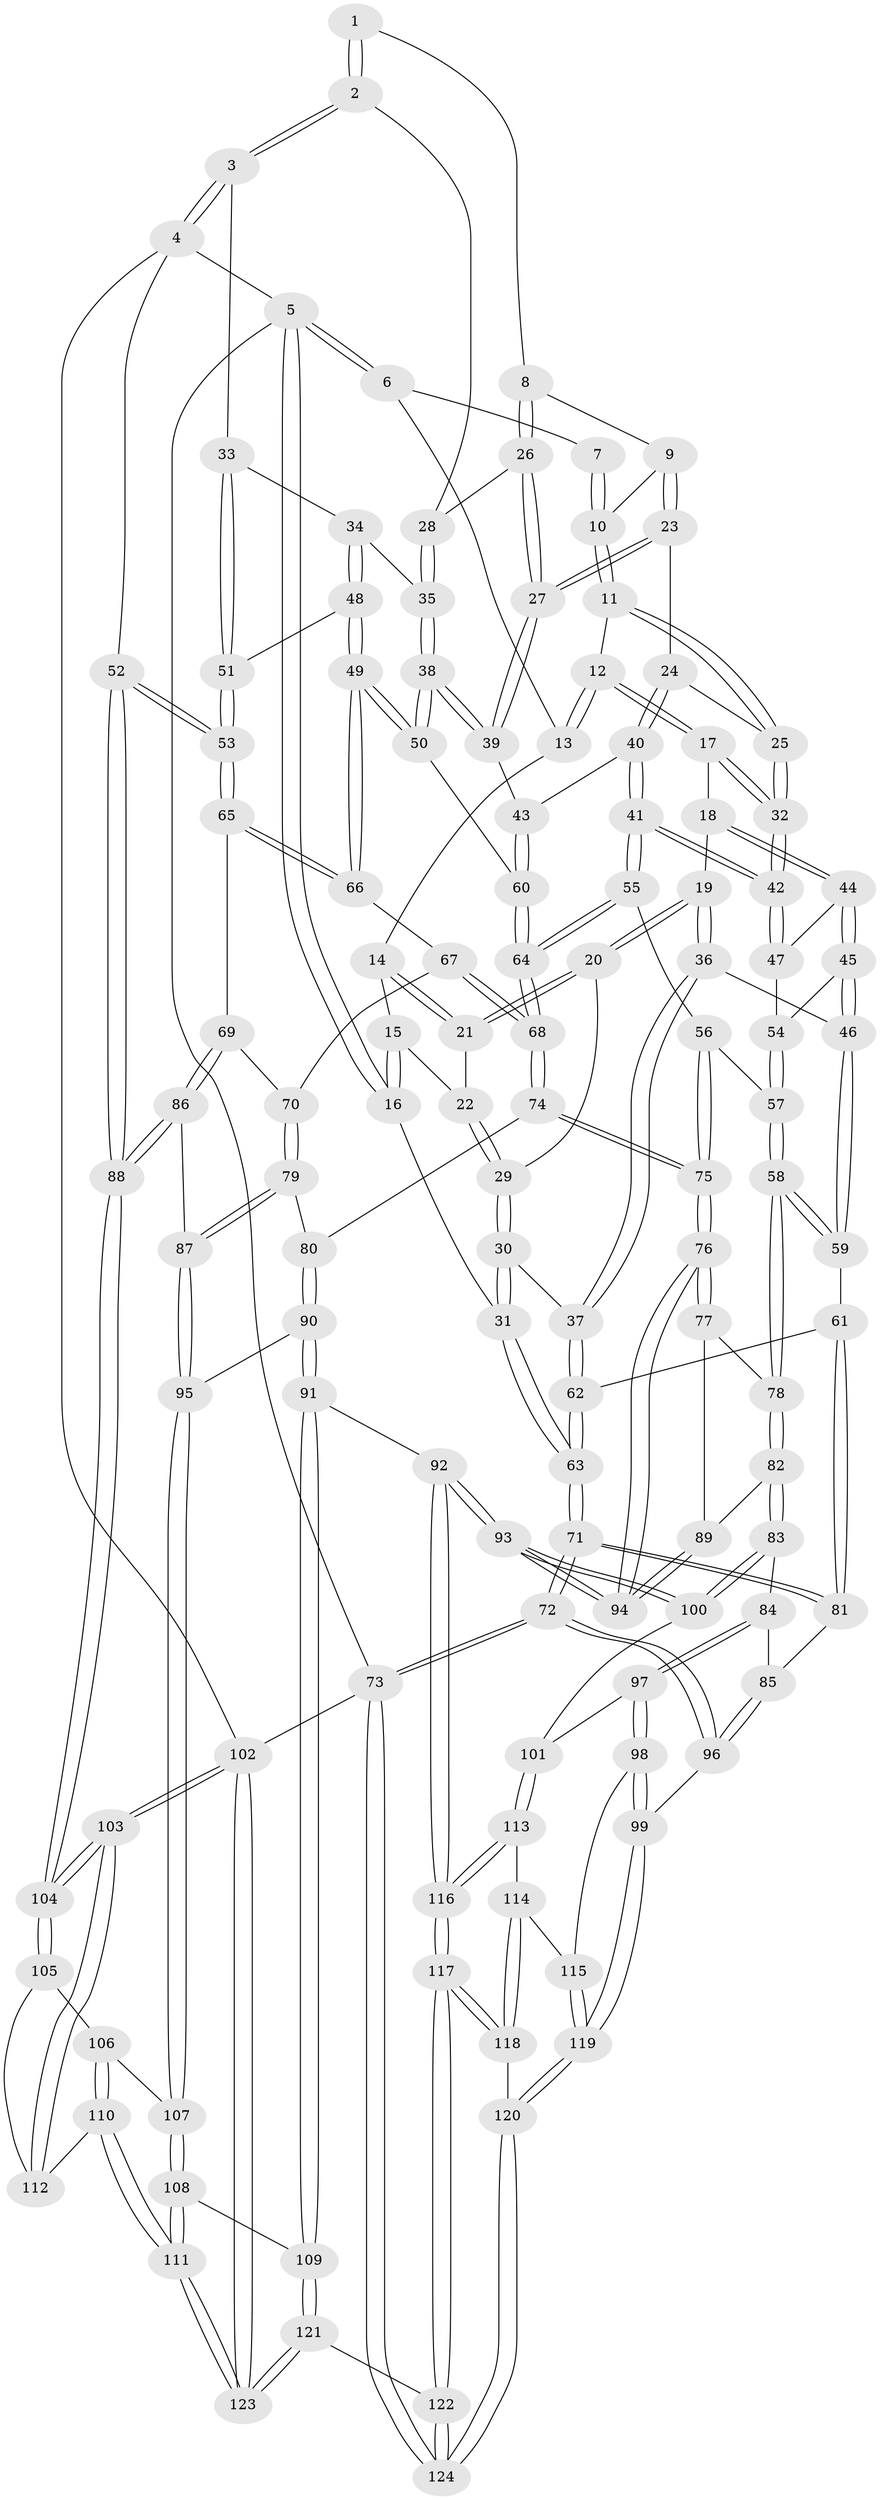 // coarse degree distribution, {3: 0.0945945945945946, 7: 0.08108108108108109, 5: 0.3108108108108108, 4: 0.35135135135135137, 6: 0.14864864864864866, 2: 0.013513513513513514}
// Generated by graph-tools (version 1.1) at 2025/21/03/04/25 18:21:35]
// undirected, 124 vertices, 307 edges
graph export_dot {
graph [start="1"]
  node [color=gray90,style=filled];
  1 [pos="+0.7410341402130322+0"];
  2 [pos="+1+0"];
  3 [pos="+1+0"];
  4 [pos="+1+0"];
  5 [pos="+0+0"];
  6 [pos="+0.2086084105683774+0"];
  7 [pos="+0.40754862799892505+0"];
  8 [pos="+0.6106485180830035+0.08576652101303671"];
  9 [pos="+0.48187322100286895+0.044168742180496844"];
  10 [pos="+0.4646200373639464+0.02446729855629977"];
  11 [pos="+0.3598711979166301+0.14142657476791512"];
  12 [pos="+0.3237387908335282+0.12737050068417388"];
  13 [pos="+0.21341975600048554+0"];
  14 [pos="+0.18792197782750455+0.009746064854137452"];
  15 [pos="+0.0673945171513176+0.10387927920188196"];
  16 [pos="+0+0"];
  17 [pos="+0.22525264605706471+0.19536298258112708"];
  18 [pos="+0.21892242991681654+0.19700292337089154"];
  19 [pos="+0.21017958849952936+0.1933903552064089"];
  20 [pos="+0.18386444144482142+0.12533098945644736"];
  21 [pos="+0.17838443545523014+0.09008674137072971"];
  22 [pos="+0.07774488715487352+0.1329701706451066"];
  23 [pos="+0.4928809375191193+0.19285743607723066"];
  24 [pos="+0.48957188437204524+0.19477036826784103"];
  25 [pos="+0.3600352054919784+0.14176666319944672"];
  26 [pos="+0.6415991226742732+0.1404030205468272"];
  27 [pos="+0.6136365762528192+0.21358538796354376"];
  28 [pos="+0.7161482800983956+0.11871572087161188"];
  29 [pos="+0.06697364891624835+0.1782071993321657"];
  30 [pos="+0.028725828107551542+0.25340853260864077"];
  31 [pos="+0+0.20061168496196546"];
  32 [pos="+0.3565100221711725+0.2465916115341828"];
  33 [pos="+0.9080153554634969+0.16819308217606552"];
  34 [pos="+0.850193779322972+0.20228337645654643"];
  35 [pos="+0.7860749244263111+0.18811656345062966"];
  36 [pos="+0.08222180055531013+0.26194409802535984"];
  37 [pos="+0.051599316545240526+0.2668764606197215"];
  38 [pos="+0.6677378261752064+0.29372578738942895"];
  39 [pos="+0.6181264131027513+0.2266027691307774"];
  40 [pos="+0.4156843217700844+0.3060673111055922"];
  41 [pos="+0.4078412613558592+0.30982139118441293"];
  42 [pos="+0.3690679378690735+0.27833135889414545"];
  43 [pos="+0.5049295067491548+0.32399083974883147"];
  44 [pos="+0.22554350696820114+0.22129073354460221"];
  45 [pos="+0.2290927594493245+0.30735713944267073"];
  46 [pos="+0.21255059337600374+0.32775966872029155"];
  47 [pos="+0.3125387543867671+0.2882718608925682"];
  48 [pos="+0.8094882814750203+0.32472049329057173"];
  49 [pos="+0.7442316136404129+0.3750511034314665"];
  50 [pos="+0.680385785371494+0.32906354671577354"];
  51 [pos="+0.9736356136998645+0.3472326598902495"];
  52 [pos="+1+0.4914916928905805"];
  53 [pos="+1+0.48022112947543477"];
  54 [pos="+0.27739300628191105+0.30736617809083194"];
  55 [pos="+0.3803088434569056+0.4326487988738495"];
  56 [pos="+0.33902833358632767+0.45916068704799456"];
  57 [pos="+0.31577936250145117+0.46758319452343855"];
  58 [pos="+0.26783047347606675+0.49220856278608677"];
  59 [pos="+0.20748698058171017+0.4786393204220487"];
  60 [pos="+0.5672329838741653+0.3971840101948729"];
  61 [pos="+0.18638941020095506+0.4820966219083698"];
  62 [pos="+0.0996153779371827+0.4329841830317685"];
  63 [pos="+0+0.5449244478712936"];
  64 [pos="+0.5280282636888148+0.4823474554083914"];
  65 [pos="+0.8369812951872899+0.4699225905925136"];
  66 [pos="+0.7479101052397104+0.3910280120442754"];
  67 [pos="+0.7101215766447849+0.4514505013113097"];
  68 [pos="+0.5659974178152092+0.5515090929447077"];
  69 [pos="+0.8000586201717648+0.5722907252786965"];
  70 [pos="+0.7327932674167467+0.5672738580136653"];
  71 [pos="+0+0.5588782037252082"];
  72 [pos="+0+0.8101908580405742"];
  73 [pos="+0+1"];
  74 [pos="+0.5672698090073952+0.5729542319229035"];
  75 [pos="+0.4666958823551349+0.6358912473959024"];
  76 [pos="+0.45220102086380287+0.6530542288387402"];
  77 [pos="+0.3984387623685687+0.6307063482548495"];
  78 [pos="+0.2799704446541756+0.5387236164609691"];
  79 [pos="+0.6860809818867962+0.5962259234501138"];
  80 [pos="+0.5752375745494034+0.5803076266840836"];
  81 [pos="+0.12912118800860387+0.5735425255470691"];
  82 [pos="+0.2738995004902689+0.6598943060166756"];
  83 [pos="+0.25380620128154135+0.6801923222156356"];
  84 [pos="+0.14085972664139573+0.6515756274802864"];
  85 [pos="+0.12210913328228512+0.6362542443825211"];
  86 [pos="+0.8320808500147534+0.6365256603749507"];
  87 [pos="+0.7621545890388849+0.72937279557501"];
  88 [pos="+1+0.6295882502293302"];
  89 [pos="+0.29552614917353437+0.6692216305255643"];
  90 [pos="+0.6235276552747775+0.7464554239437259"];
  91 [pos="+0.5520705461064783+0.835513176279472"];
  92 [pos="+0.44338763560502076+0.8021312320649862"];
  93 [pos="+0.4275000971799644+0.7722277506366559"];
  94 [pos="+0.4266071118355052+0.7649153572604453"];
  95 [pos="+0.760346913711951+0.7363610828136093"];
  96 [pos="+0+0.8022165131839293"];
  97 [pos="+0.18154698353845852+0.7916757182222927"];
  98 [pos="+0.10242918782119932+0.8123751196804788"];
  99 [pos="+0+0.812984605857575"];
  100 [pos="+0.23136916985291736+0.778112699051775"];
  101 [pos="+0.21605361472302465+0.793944682809862"];
  102 [pos="+1+1"];
  103 [pos="+1+1"];
  104 [pos="+1+0.7493788790619454"];
  105 [pos="+0.8053295009990586+0.7782023776344201"];
  106 [pos="+0.8012605989910094+0.7767688409035491"];
  107 [pos="+0.7767360079252221+0.7638280455539552"];
  108 [pos="+0.704551576267716+0.9161587091338148"];
  109 [pos="+0.5671881547597811+0.8653067642603867"];
  110 [pos="+0.8025714171916585+0.9375882750505924"];
  111 [pos="+0.7392127443834756+0.9690978390782574"];
  112 [pos="+0.8850477911235336+0.9162144364738877"];
  113 [pos="+0.23151108113103147+0.8294104931462074"];
  114 [pos="+0.20157272598267692+0.9083093423439478"];
  115 [pos="+0.16954467679133434+0.9220548647583287"];
  116 [pos="+0.3513173646752424+0.9256952001409707"];
  117 [pos="+0.34336653676083245+0.984779851117137"];
  118 [pos="+0.23451687314577857+0.9397152432324261"];
  119 [pos="+0.1340818622067172+0.9831685523621314"];
  120 [pos="+0.13974100116068766+1"];
  121 [pos="+0.4896575219494403+1"];
  122 [pos="+0.3702239438743849+1"];
  123 [pos="+0.7178546441121346+1"];
  124 [pos="+0.16983909999605912+1"];
  1 -- 2;
  1 -- 2;
  1 -- 8;
  2 -- 3;
  2 -- 3;
  2 -- 28;
  3 -- 4;
  3 -- 4;
  3 -- 33;
  4 -- 5;
  4 -- 52;
  4 -- 102;
  5 -- 6;
  5 -- 6;
  5 -- 16;
  5 -- 16;
  5 -- 73;
  6 -- 7;
  6 -- 13;
  7 -- 10;
  7 -- 10;
  8 -- 9;
  8 -- 26;
  8 -- 26;
  9 -- 10;
  9 -- 23;
  9 -- 23;
  10 -- 11;
  10 -- 11;
  11 -- 12;
  11 -- 25;
  11 -- 25;
  12 -- 13;
  12 -- 13;
  12 -- 17;
  12 -- 17;
  13 -- 14;
  14 -- 15;
  14 -- 21;
  14 -- 21;
  15 -- 16;
  15 -- 16;
  15 -- 22;
  16 -- 31;
  17 -- 18;
  17 -- 32;
  17 -- 32;
  18 -- 19;
  18 -- 44;
  18 -- 44;
  19 -- 20;
  19 -- 20;
  19 -- 36;
  19 -- 36;
  20 -- 21;
  20 -- 21;
  20 -- 29;
  21 -- 22;
  22 -- 29;
  22 -- 29;
  23 -- 24;
  23 -- 27;
  23 -- 27;
  24 -- 25;
  24 -- 40;
  24 -- 40;
  25 -- 32;
  25 -- 32;
  26 -- 27;
  26 -- 27;
  26 -- 28;
  27 -- 39;
  27 -- 39;
  28 -- 35;
  28 -- 35;
  29 -- 30;
  29 -- 30;
  30 -- 31;
  30 -- 31;
  30 -- 37;
  31 -- 63;
  31 -- 63;
  32 -- 42;
  32 -- 42;
  33 -- 34;
  33 -- 51;
  33 -- 51;
  34 -- 35;
  34 -- 48;
  34 -- 48;
  35 -- 38;
  35 -- 38;
  36 -- 37;
  36 -- 37;
  36 -- 46;
  37 -- 62;
  37 -- 62;
  38 -- 39;
  38 -- 39;
  38 -- 50;
  38 -- 50;
  39 -- 43;
  40 -- 41;
  40 -- 41;
  40 -- 43;
  41 -- 42;
  41 -- 42;
  41 -- 55;
  41 -- 55;
  42 -- 47;
  42 -- 47;
  43 -- 60;
  43 -- 60;
  44 -- 45;
  44 -- 45;
  44 -- 47;
  45 -- 46;
  45 -- 46;
  45 -- 54;
  46 -- 59;
  46 -- 59;
  47 -- 54;
  48 -- 49;
  48 -- 49;
  48 -- 51;
  49 -- 50;
  49 -- 50;
  49 -- 66;
  49 -- 66;
  50 -- 60;
  51 -- 53;
  51 -- 53;
  52 -- 53;
  52 -- 53;
  52 -- 88;
  52 -- 88;
  53 -- 65;
  53 -- 65;
  54 -- 57;
  54 -- 57;
  55 -- 56;
  55 -- 64;
  55 -- 64;
  56 -- 57;
  56 -- 75;
  56 -- 75;
  57 -- 58;
  57 -- 58;
  58 -- 59;
  58 -- 59;
  58 -- 78;
  58 -- 78;
  59 -- 61;
  60 -- 64;
  60 -- 64;
  61 -- 62;
  61 -- 81;
  61 -- 81;
  62 -- 63;
  62 -- 63;
  63 -- 71;
  63 -- 71;
  64 -- 68;
  64 -- 68;
  65 -- 66;
  65 -- 66;
  65 -- 69;
  66 -- 67;
  67 -- 68;
  67 -- 68;
  67 -- 70;
  68 -- 74;
  68 -- 74;
  69 -- 70;
  69 -- 86;
  69 -- 86;
  70 -- 79;
  70 -- 79;
  71 -- 72;
  71 -- 72;
  71 -- 81;
  71 -- 81;
  72 -- 73;
  72 -- 73;
  72 -- 96;
  72 -- 96;
  73 -- 124;
  73 -- 124;
  73 -- 102;
  74 -- 75;
  74 -- 75;
  74 -- 80;
  75 -- 76;
  75 -- 76;
  76 -- 77;
  76 -- 77;
  76 -- 94;
  76 -- 94;
  77 -- 78;
  77 -- 89;
  78 -- 82;
  78 -- 82;
  79 -- 80;
  79 -- 87;
  79 -- 87;
  80 -- 90;
  80 -- 90;
  81 -- 85;
  82 -- 83;
  82 -- 83;
  82 -- 89;
  83 -- 84;
  83 -- 100;
  83 -- 100;
  84 -- 85;
  84 -- 97;
  84 -- 97;
  85 -- 96;
  85 -- 96;
  86 -- 87;
  86 -- 88;
  86 -- 88;
  87 -- 95;
  87 -- 95;
  88 -- 104;
  88 -- 104;
  89 -- 94;
  89 -- 94;
  90 -- 91;
  90 -- 91;
  90 -- 95;
  91 -- 92;
  91 -- 109;
  91 -- 109;
  92 -- 93;
  92 -- 93;
  92 -- 116;
  92 -- 116;
  93 -- 94;
  93 -- 94;
  93 -- 100;
  93 -- 100;
  95 -- 107;
  95 -- 107;
  96 -- 99;
  97 -- 98;
  97 -- 98;
  97 -- 101;
  98 -- 99;
  98 -- 99;
  98 -- 115;
  99 -- 119;
  99 -- 119;
  100 -- 101;
  101 -- 113;
  101 -- 113;
  102 -- 103;
  102 -- 103;
  102 -- 123;
  102 -- 123;
  103 -- 104;
  103 -- 104;
  103 -- 112;
  103 -- 112;
  104 -- 105;
  104 -- 105;
  105 -- 106;
  105 -- 112;
  106 -- 107;
  106 -- 110;
  106 -- 110;
  107 -- 108;
  107 -- 108;
  108 -- 109;
  108 -- 111;
  108 -- 111;
  109 -- 121;
  109 -- 121;
  110 -- 111;
  110 -- 111;
  110 -- 112;
  111 -- 123;
  111 -- 123;
  113 -- 114;
  113 -- 116;
  113 -- 116;
  114 -- 115;
  114 -- 118;
  114 -- 118;
  115 -- 119;
  115 -- 119;
  116 -- 117;
  116 -- 117;
  117 -- 118;
  117 -- 118;
  117 -- 122;
  117 -- 122;
  118 -- 120;
  119 -- 120;
  119 -- 120;
  120 -- 124;
  120 -- 124;
  121 -- 122;
  121 -- 123;
  121 -- 123;
  122 -- 124;
  122 -- 124;
}
